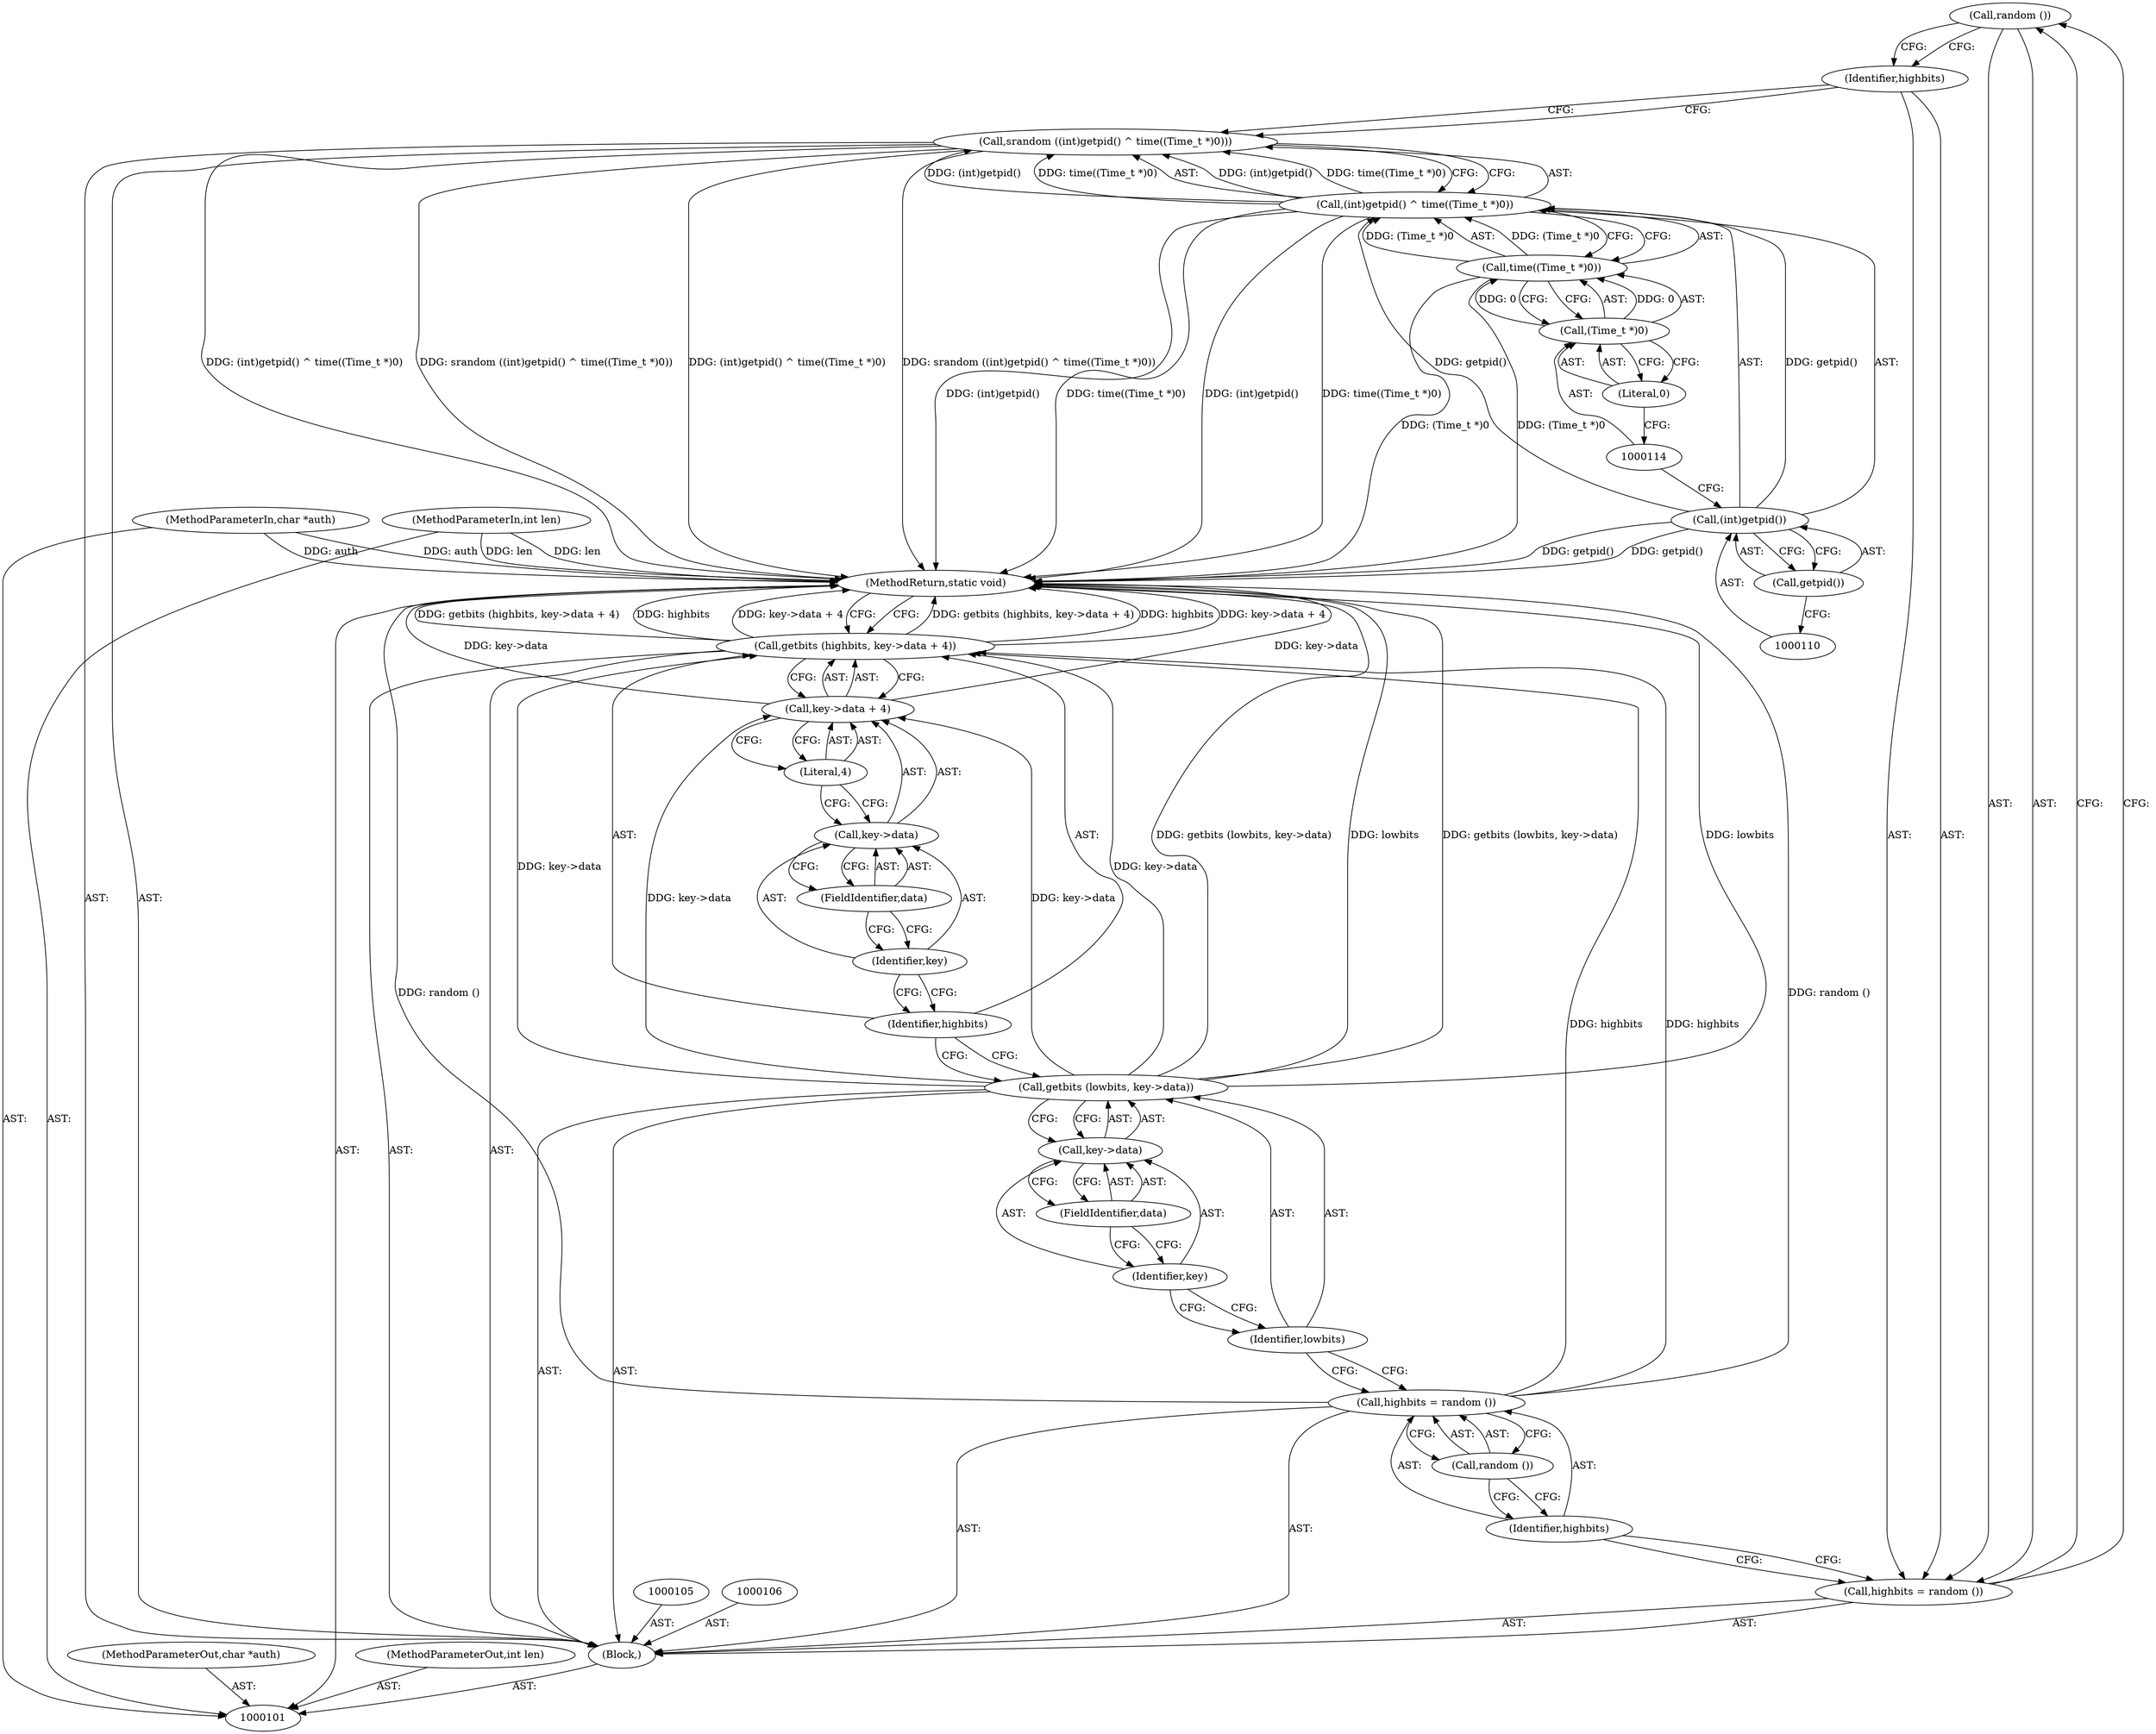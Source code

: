 digraph "0_libXdmcp_0554324ec6bbc2071f5d1f8ad211a1643e29eb1f" {
"1000118" [label="(Call,random ())"];
"1000116" [label="(Call,highbits = random ())"];
"1000117" [label="(Identifier,highbits)"];
"1000121" [label="(Call,random ())"];
"1000119" [label="(Call,highbits = random ())"];
"1000120" [label="(Identifier,highbits)"];
"1000123" [label="(Identifier,lowbits)"];
"1000124" [label="(Call,key->data)"];
"1000125" [label="(Identifier,key)"];
"1000126" [label="(FieldIdentifier,data)"];
"1000122" [label="(Call,getbits (lowbits, key->data))"];
"1000128" [label="(Identifier,highbits)"];
"1000129" [label="(Call,key->data + 4)"];
"1000130" [label="(Call,key->data)"];
"1000131" [label="(Identifier,key)"];
"1000132" [label="(FieldIdentifier,data)"];
"1000133" [label="(Literal,4)"];
"1000127" [label="(Call,getbits (highbits, key->data + 4))"];
"1000134" [label="(MethodReturn,static void)"];
"1000102" [label="(MethodParameterIn,char *auth)"];
"1000226" [label="(MethodParameterOut,char *auth)"];
"1000103" [label="(MethodParameterIn,int len)"];
"1000227" [label="(MethodParameterOut,int len)"];
"1000104" [label="(Block,)"];
"1000108" [label="(Call,(int)getpid() ^ time((Time_t *)0))"];
"1000109" [label="(Call,(int)getpid())"];
"1000111" [label="(Call,getpid())"];
"1000112" [label="(Call,time((Time_t *)0))"];
"1000113" [label="(Call,(Time_t *)0)"];
"1000115" [label="(Literal,0)"];
"1000107" [label="(Call,srandom ((int)getpid() ^ time((Time_t *)0)))"];
"1000118" -> "1000116"  [label="AST: "];
"1000118" -> "1000117"  [label="CFG: "];
"1000116" -> "1000118"  [label="CFG: "];
"1000116" -> "1000104"  [label="AST: "];
"1000116" -> "1000118"  [label="CFG: "];
"1000117" -> "1000116"  [label="AST: "];
"1000118" -> "1000116"  [label="AST: "];
"1000120" -> "1000116"  [label="CFG: "];
"1000117" -> "1000116"  [label="AST: "];
"1000117" -> "1000107"  [label="CFG: "];
"1000118" -> "1000117"  [label="CFG: "];
"1000121" -> "1000119"  [label="AST: "];
"1000121" -> "1000120"  [label="CFG: "];
"1000119" -> "1000121"  [label="CFG: "];
"1000119" -> "1000104"  [label="AST: "];
"1000119" -> "1000121"  [label="CFG: "];
"1000120" -> "1000119"  [label="AST: "];
"1000121" -> "1000119"  [label="AST: "];
"1000123" -> "1000119"  [label="CFG: "];
"1000119" -> "1000134"  [label="DDG: random ()"];
"1000119" -> "1000127"  [label="DDG: highbits"];
"1000120" -> "1000119"  [label="AST: "];
"1000120" -> "1000116"  [label="CFG: "];
"1000121" -> "1000120"  [label="CFG: "];
"1000123" -> "1000122"  [label="AST: "];
"1000123" -> "1000119"  [label="CFG: "];
"1000125" -> "1000123"  [label="CFG: "];
"1000124" -> "1000122"  [label="AST: "];
"1000124" -> "1000126"  [label="CFG: "];
"1000125" -> "1000124"  [label="AST: "];
"1000126" -> "1000124"  [label="AST: "];
"1000122" -> "1000124"  [label="CFG: "];
"1000125" -> "1000124"  [label="AST: "];
"1000125" -> "1000123"  [label="CFG: "];
"1000126" -> "1000125"  [label="CFG: "];
"1000126" -> "1000124"  [label="AST: "];
"1000126" -> "1000125"  [label="CFG: "];
"1000124" -> "1000126"  [label="CFG: "];
"1000122" -> "1000104"  [label="AST: "];
"1000122" -> "1000124"  [label="CFG: "];
"1000123" -> "1000122"  [label="AST: "];
"1000124" -> "1000122"  [label="AST: "];
"1000128" -> "1000122"  [label="CFG: "];
"1000122" -> "1000134"  [label="DDG: lowbits"];
"1000122" -> "1000134"  [label="DDG: getbits (lowbits, key->data)"];
"1000122" -> "1000127"  [label="DDG: key->data"];
"1000122" -> "1000129"  [label="DDG: key->data"];
"1000128" -> "1000127"  [label="AST: "];
"1000128" -> "1000122"  [label="CFG: "];
"1000131" -> "1000128"  [label="CFG: "];
"1000129" -> "1000127"  [label="AST: "];
"1000129" -> "1000133"  [label="CFG: "];
"1000130" -> "1000129"  [label="AST: "];
"1000133" -> "1000129"  [label="AST: "];
"1000127" -> "1000129"  [label="CFG: "];
"1000129" -> "1000134"  [label="DDG: key->data"];
"1000122" -> "1000129"  [label="DDG: key->data"];
"1000130" -> "1000129"  [label="AST: "];
"1000130" -> "1000132"  [label="CFG: "];
"1000131" -> "1000130"  [label="AST: "];
"1000132" -> "1000130"  [label="AST: "];
"1000133" -> "1000130"  [label="CFG: "];
"1000131" -> "1000130"  [label="AST: "];
"1000131" -> "1000128"  [label="CFG: "];
"1000132" -> "1000131"  [label="CFG: "];
"1000132" -> "1000130"  [label="AST: "];
"1000132" -> "1000131"  [label="CFG: "];
"1000130" -> "1000132"  [label="CFG: "];
"1000133" -> "1000129"  [label="AST: "];
"1000133" -> "1000130"  [label="CFG: "];
"1000129" -> "1000133"  [label="CFG: "];
"1000127" -> "1000104"  [label="AST: "];
"1000127" -> "1000129"  [label="CFG: "];
"1000128" -> "1000127"  [label="AST: "];
"1000129" -> "1000127"  [label="AST: "];
"1000134" -> "1000127"  [label="CFG: "];
"1000127" -> "1000134"  [label="DDG: getbits (highbits, key->data + 4)"];
"1000127" -> "1000134"  [label="DDG: highbits"];
"1000127" -> "1000134"  [label="DDG: key->data + 4"];
"1000119" -> "1000127"  [label="DDG: highbits"];
"1000122" -> "1000127"  [label="DDG: key->data"];
"1000134" -> "1000101"  [label="AST: "];
"1000134" -> "1000127"  [label="CFG: "];
"1000129" -> "1000134"  [label="DDG: key->data"];
"1000107" -> "1000134"  [label="DDG: (int)getpid() ^ time((Time_t *)0)"];
"1000107" -> "1000134"  [label="DDG: srandom ((int)getpid() ^ time((Time_t *)0))"];
"1000122" -> "1000134"  [label="DDG: lowbits"];
"1000122" -> "1000134"  [label="DDG: getbits (lowbits, key->data)"];
"1000119" -> "1000134"  [label="DDG: random ()"];
"1000127" -> "1000134"  [label="DDG: getbits (highbits, key->data + 4)"];
"1000127" -> "1000134"  [label="DDG: highbits"];
"1000127" -> "1000134"  [label="DDG: key->data + 4"];
"1000112" -> "1000134"  [label="DDG: (Time_t *)0"];
"1000109" -> "1000134"  [label="DDG: getpid()"];
"1000108" -> "1000134"  [label="DDG: (int)getpid()"];
"1000108" -> "1000134"  [label="DDG: time((Time_t *)0)"];
"1000103" -> "1000134"  [label="DDG: len"];
"1000102" -> "1000134"  [label="DDG: auth"];
"1000102" -> "1000101"  [label="AST: "];
"1000102" -> "1000134"  [label="DDG: auth"];
"1000226" -> "1000101"  [label="AST: "];
"1000103" -> "1000101"  [label="AST: "];
"1000103" -> "1000134"  [label="DDG: len"];
"1000227" -> "1000101"  [label="AST: "];
"1000104" -> "1000101"  [label="AST: "];
"1000105" -> "1000104"  [label="AST: "];
"1000106" -> "1000104"  [label="AST: "];
"1000107" -> "1000104"  [label="AST: "];
"1000116" -> "1000104"  [label="AST: "];
"1000119" -> "1000104"  [label="AST: "];
"1000122" -> "1000104"  [label="AST: "];
"1000127" -> "1000104"  [label="AST: "];
"1000108" -> "1000107"  [label="AST: "];
"1000108" -> "1000112"  [label="CFG: "];
"1000109" -> "1000108"  [label="AST: "];
"1000112" -> "1000108"  [label="AST: "];
"1000107" -> "1000108"  [label="CFG: "];
"1000108" -> "1000134"  [label="DDG: (int)getpid()"];
"1000108" -> "1000134"  [label="DDG: time((Time_t *)0)"];
"1000108" -> "1000107"  [label="DDG: (int)getpid()"];
"1000108" -> "1000107"  [label="DDG: time((Time_t *)0)"];
"1000109" -> "1000108"  [label="DDG: getpid()"];
"1000112" -> "1000108"  [label="DDG: (Time_t *)0"];
"1000109" -> "1000108"  [label="AST: "];
"1000109" -> "1000111"  [label="CFG: "];
"1000110" -> "1000109"  [label="AST: "];
"1000111" -> "1000109"  [label="AST: "];
"1000114" -> "1000109"  [label="CFG: "];
"1000109" -> "1000134"  [label="DDG: getpid()"];
"1000109" -> "1000108"  [label="DDG: getpid()"];
"1000111" -> "1000109"  [label="AST: "];
"1000111" -> "1000110"  [label="CFG: "];
"1000109" -> "1000111"  [label="CFG: "];
"1000112" -> "1000108"  [label="AST: "];
"1000112" -> "1000113"  [label="CFG: "];
"1000113" -> "1000112"  [label="AST: "];
"1000108" -> "1000112"  [label="CFG: "];
"1000112" -> "1000134"  [label="DDG: (Time_t *)0"];
"1000112" -> "1000108"  [label="DDG: (Time_t *)0"];
"1000113" -> "1000112"  [label="DDG: 0"];
"1000113" -> "1000112"  [label="AST: "];
"1000113" -> "1000115"  [label="CFG: "];
"1000114" -> "1000113"  [label="AST: "];
"1000115" -> "1000113"  [label="AST: "];
"1000112" -> "1000113"  [label="CFG: "];
"1000113" -> "1000112"  [label="DDG: 0"];
"1000115" -> "1000113"  [label="AST: "];
"1000115" -> "1000114"  [label="CFG: "];
"1000113" -> "1000115"  [label="CFG: "];
"1000107" -> "1000104"  [label="AST: "];
"1000107" -> "1000108"  [label="CFG: "];
"1000108" -> "1000107"  [label="AST: "];
"1000117" -> "1000107"  [label="CFG: "];
"1000107" -> "1000134"  [label="DDG: (int)getpid() ^ time((Time_t *)0)"];
"1000107" -> "1000134"  [label="DDG: srandom ((int)getpid() ^ time((Time_t *)0))"];
"1000108" -> "1000107"  [label="DDG: (int)getpid()"];
"1000108" -> "1000107"  [label="DDG: time((Time_t *)0)"];
}
